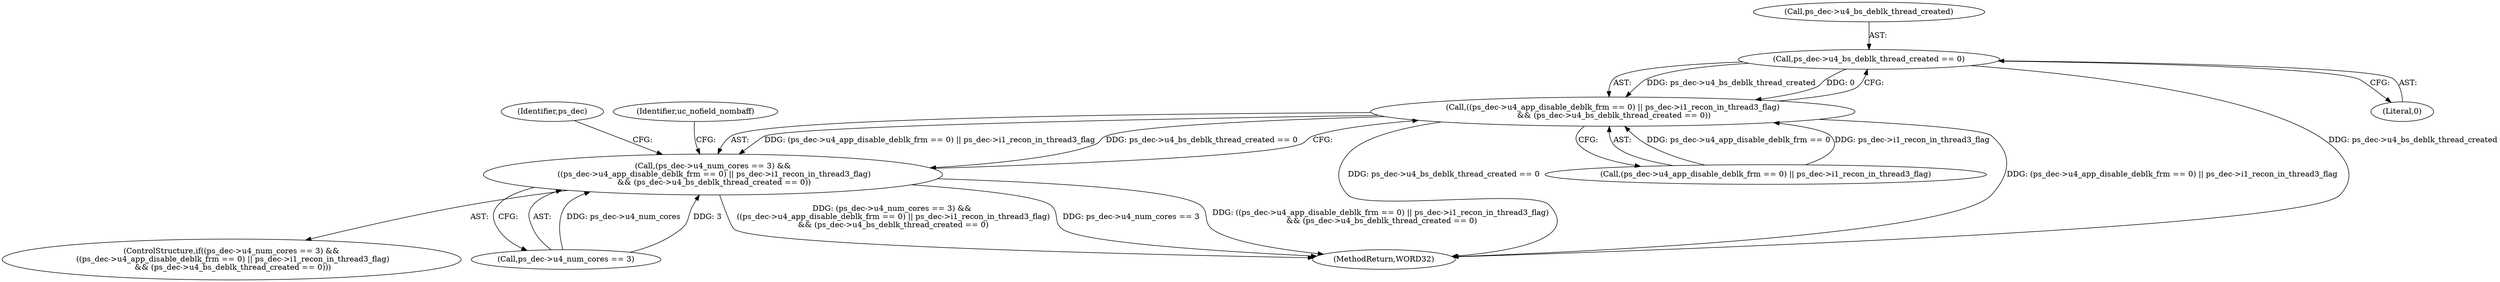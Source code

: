 digraph "0_Android_494561291a503840f385fbcd11d9bc5f4dc502b8_2@API" {
"1001747" [label="(Call,ps_dec->u4_bs_deblk_thread_created == 0)"];
"1001737" [label="(Call,((ps_dec->u4_app_disable_deblk_frm == 0) || ps_dec->i1_recon_in_thread3_flag)\n && (ps_dec->u4_bs_deblk_thread_created == 0))"];
"1001731" [label="(Call,(ps_dec->u4_num_cores == 3) &&\n ((ps_dec->u4_app_disable_deblk_frm == 0) || ps_dec->i1_recon_in_thread3_flag)\n && (ps_dec->u4_bs_deblk_thread_created == 0))"];
"1001732" [label="(Call,ps_dec->u4_num_cores == 3)"];
"1001730" [label="(ControlStructure,if((ps_dec->u4_num_cores == 3) &&\n ((ps_dec->u4_app_disable_deblk_frm == 0) || ps_dec->i1_recon_in_thread3_flag)\n && (ps_dec->u4_bs_deblk_thread_created == 0)))"];
"1001738" [label="(Call,(ps_dec->u4_app_disable_deblk_frm == 0) || ps_dec->i1_recon_in_thread3_flag)"];
"1001748" [label="(Call,ps_dec->u4_bs_deblk_thread_created)"];
"1001747" [label="(Call,ps_dec->u4_bs_deblk_thread_created == 0)"];
"1001737" [label="(Call,((ps_dec->u4_app_disable_deblk_frm == 0) || ps_dec->i1_recon_in_thread3_flag)\n && (ps_dec->u4_bs_deblk_thread_created == 0))"];
"1001755" [label="(Identifier,ps_dec)"];
"1001731" [label="(Call,(ps_dec->u4_num_cores == 3) &&\n ((ps_dec->u4_app_disable_deblk_frm == 0) || ps_dec->i1_recon_in_thread3_flag)\n && (ps_dec->u4_bs_deblk_thread_created == 0))"];
"1001777" [label="(Identifier,uc_nofield_nombaff)"];
"1002619" [label="(MethodReturn,WORD32)"];
"1001751" [label="(Literal,0)"];
"1001747" -> "1001737"  [label="AST: "];
"1001747" -> "1001751"  [label="CFG: "];
"1001748" -> "1001747"  [label="AST: "];
"1001751" -> "1001747"  [label="AST: "];
"1001737" -> "1001747"  [label="CFG: "];
"1001747" -> "1002619"  [label="DDG: ps_dec->u4_bs_deblk_thread_created"];
"1001747" -> "1001737"  [label="DDG: ps_dec->u4_bs_deblk_thread_created"];
"1001747" -> "1001737"  [label="DDG: 0"];
"1001737" -> "1001731"  [label="AST: "];
"1001737" -> "1001738"  [label="CFG: "];
"1001738" -> "1001737"  [label="AST: "];
"1001731" -> "1001737"  [label="CFG: "];
"1001737" -> "1002619"  [label="DDG: ps_dec->u4_bs_deblk_thread_created == 0"];
"1001737" -> "1002619"  [label="DDG: (ps_dec->u4_app_disable_deblk_frm == 0) || ps_dec->i1_recon_in_thread3_flag"];
"1001737" -> "1001731"  [label="DDG: (ps_dec->u4_app_disable_deblk_frm == 0) || ps_dec->i1_recon_in_thread3_flag"];
"1001737" -> "1001731"  [label="DDG: ps_dec->u4_bs_deblk_thread_created == 0"];
"1001738" -> "1001737"  [label="DDG: ps_dec->u4_app_disable_deblk_frm == 0"];
"1001738" -> "1001737"  [label="DDG: ps_dec->i1_recon_in_thread3_flag"];
"1001731" -> "1001730"  [label="AST: "];
"1001731" -> "1001732"  [label="CFG: "];
"1001732" -> "1001731"  [label="AST: "];
"1001755" -> "1001731"  [label="CFG: "];
"1001777" -> "1001731"  [label="CFG: "];
"1001731" -> "1002619"  [label="DDG: (ps_dec->u4_num_cores == 3) &&\n ((ps_dec->u4_app_disable_deblk_frm == 0) || ps_dec->i1_recon_in_thread3_flag)\n && (ps_dec->u4_bs_deblk_thread_created == 0)"];
"1001731" -> "1002619"  [label="DDG: ps_dec->u4_num_cores == 3"];
"1001731" -> "1002619"  [label="DDG: ((ps_dec->u4_app_disable_deblk_frm == 0) || ps_dec->i1_recon_in_thread3_flag)\n && (ps_dec->u4_bs_deblk_thread_created == 0)"];
"1001732" -> "1001731"  [label="DDG: ps_dec->u4_num_cores"];
"1001732" -> "1001731"  [label="DDG: 3"];
}
